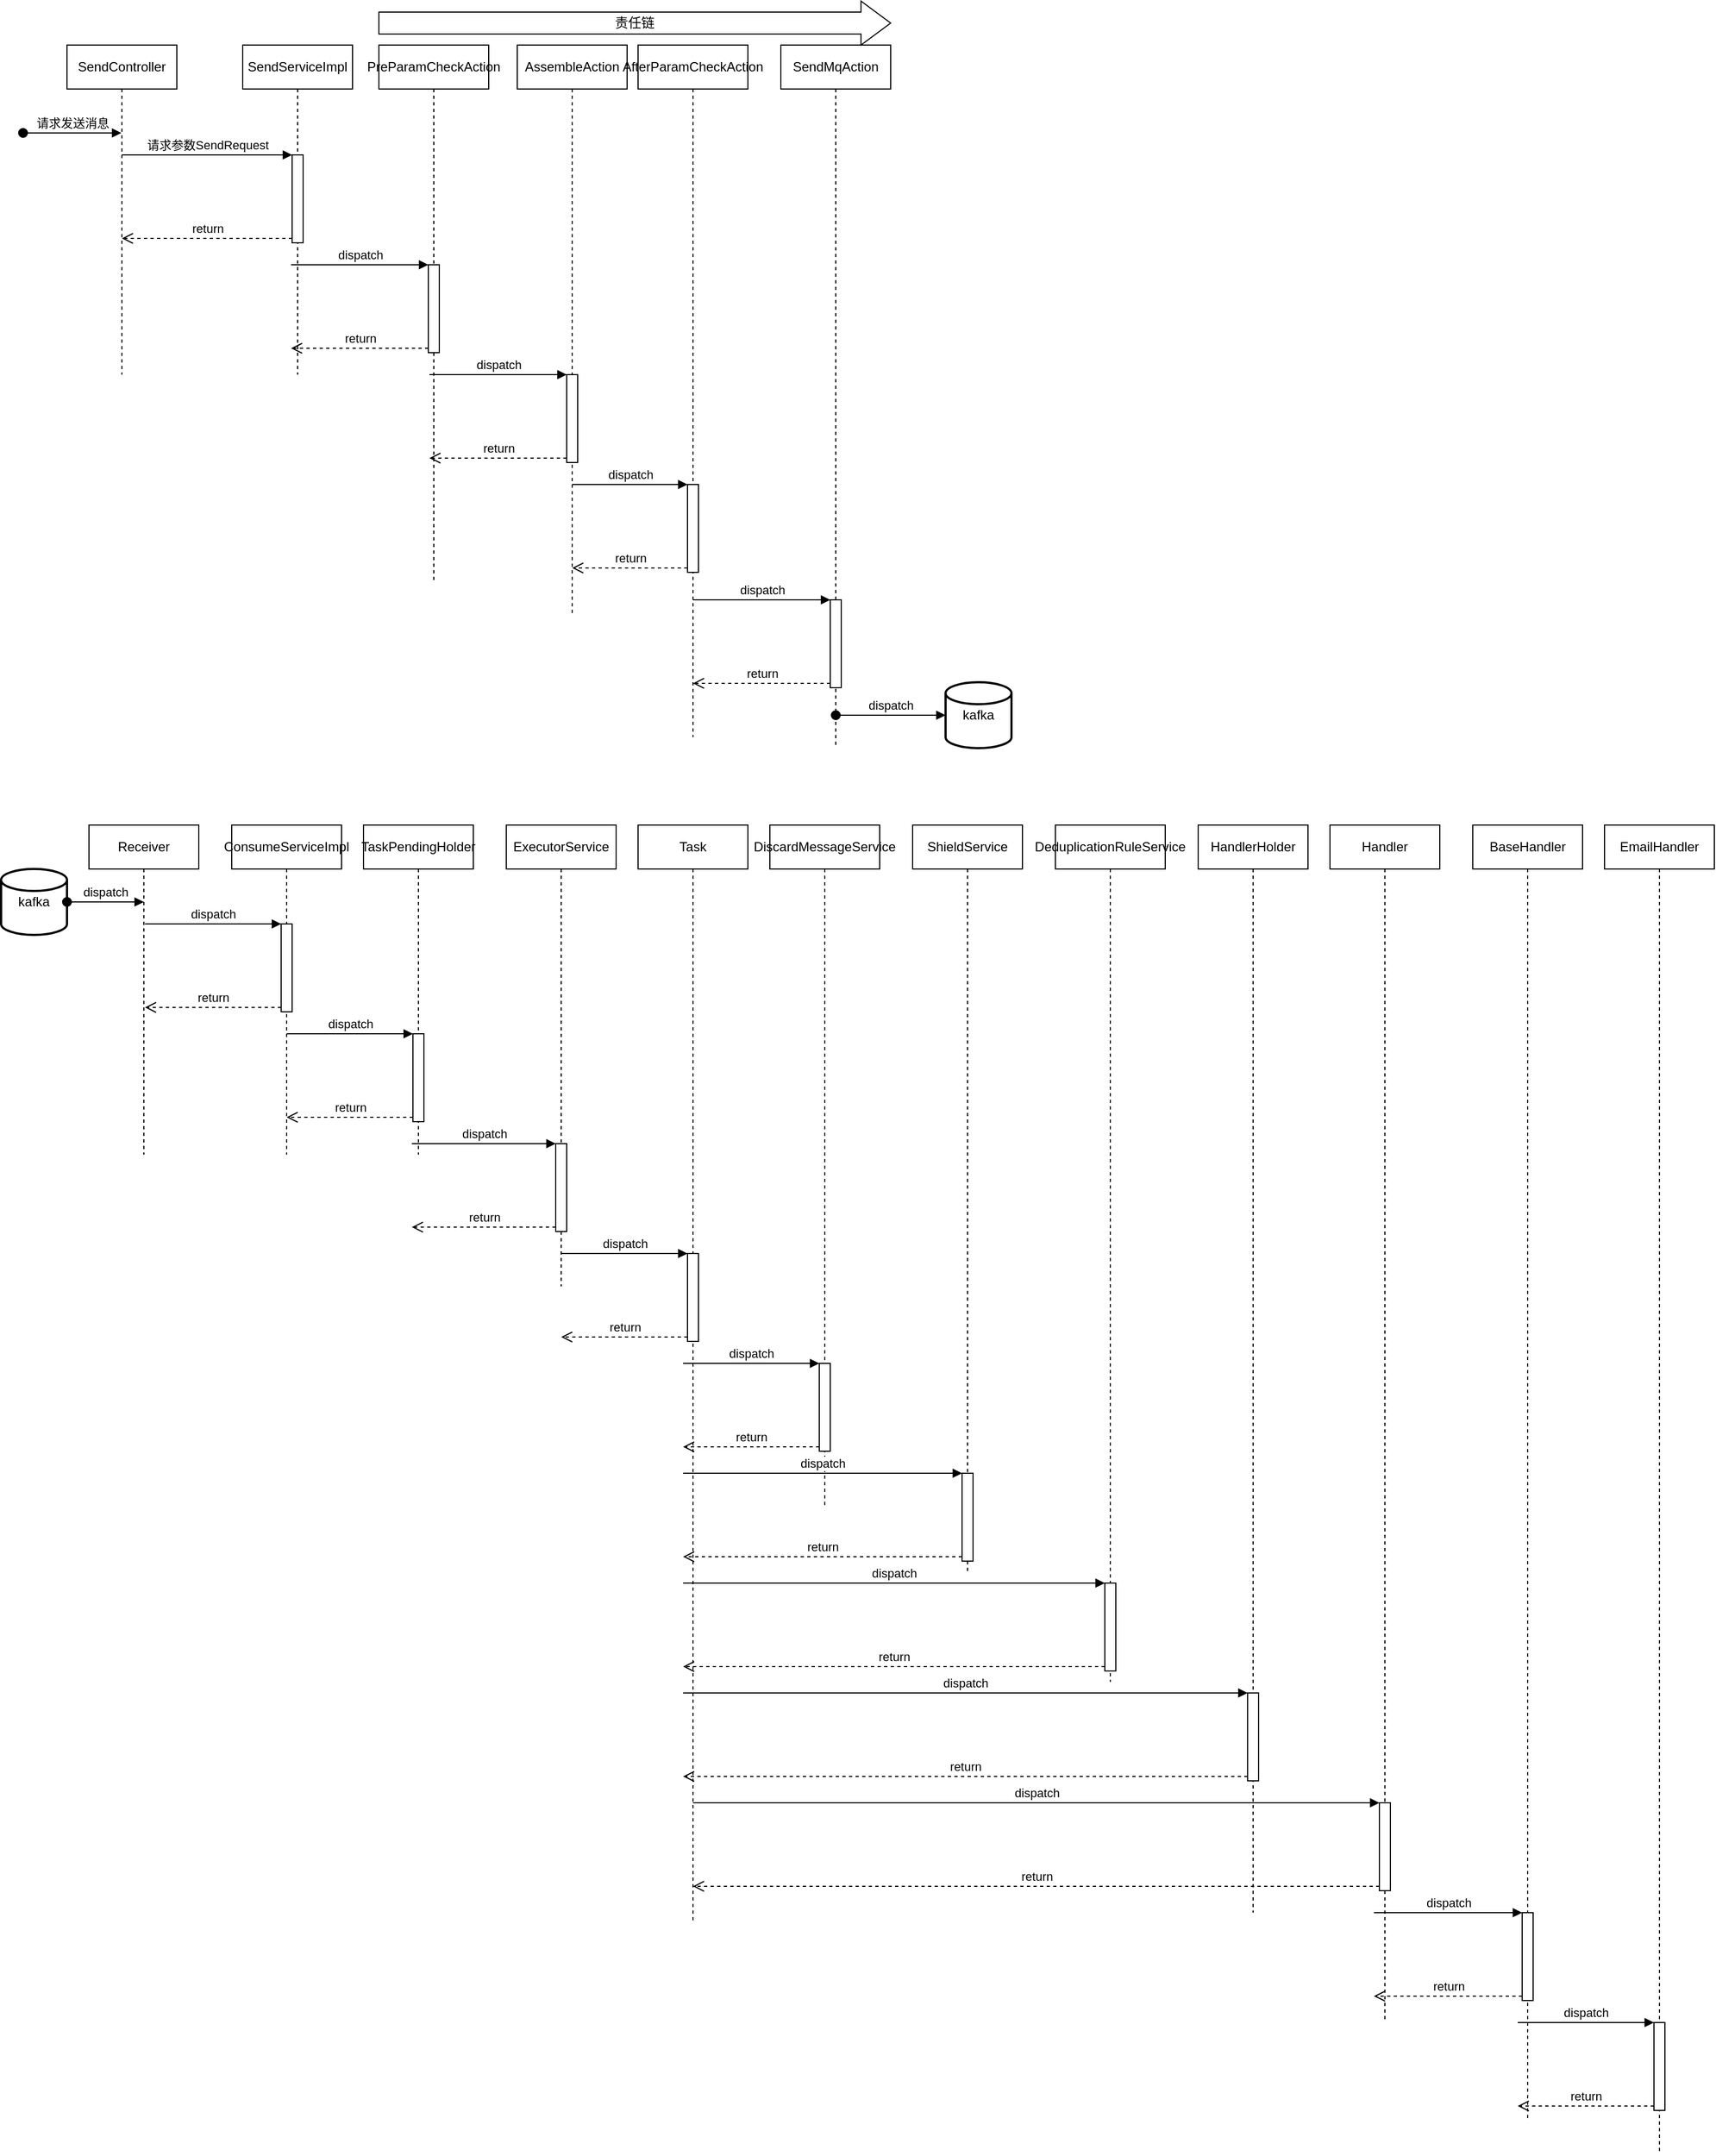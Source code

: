 <mxfile version="20.8.16" type="github">
  <diagram name="第 1 页" id="SYAUaN3-LYDcI8r6Wg_U">
    <mxGraphModel dx="2442" dy="1272" grid="1" gridSize="10" guides="1" tooltips="1" connect="1" arrows="1" fold="1" page="1" pageScale="1" pageWidth="1169" pageHeight="827" math="0" shadow="0">
      <root>
        <mxCell id="0" />
        <mxCell id="1" parent="0" />
        <mxCell id="KWfZ1lC4g2kbyamalhSo-1" value="SendController" style="shape=umlLifeline;perimeter=lifelinePerimeter;whiteSpace=wrap;html=1;container=1;collapsible=0;recursiveResize=0;outlineConnect=0;" vertex="1" parent="1">
          <mxGeometry x="80" y="40" width="100" height="300" as="geometry" />
        </mxCell>
        <mxCell id="KWfZ1lC4g2kbyamalhSo-2" value="SendServiceImpl" style="shape=umlLifeline;perimeter=lifelinePerimeter;whiteSpace=wrap;html=1;container=1;collapsible=0;recursiveResize=0;outlineConnect=0;" vertex="1" parent="1">
          <mxGeometry x="240" y="40" width="100" height="300" as="geometry" />
        </mxCell>
        <mxCell id="KWfZ1lC4g2kbyamalhSo-4" value="" style="html=1;points=[];perimeter=orthogonalPerimeter;" vertex="1" parent="KWfZ1lC4g2kbyamalhSo-2">
          <mxGeometry x="45" y="100" width="10" height="80" as="geometry" />
        </mxCell>
        <mxCell id="KWfZ1lC4g2kbyamalhSo-3" value="请求发送消息" style="html=1;verticalAlign=bottom;startArrow=oval;startFill=1;endArrow=block;startSize=8;rounded=0;" edge="1" parent="1" target="KWfZ1lC4g2kbyamalhSo-1">
          <mxGeometry width="60" relative="1" as="geometry">
            <mxPoint x="40" y="120" as="sourcePoint" />
            <mxPoint x="100" y="120" as="targetPoint" />
          </mxGeometry>
        </mxCell>
        <mxCell id="KWfZ1lC4g2kbyamalhSo-5" value="请求参数SendRequest" style="html=1;verticalAlign=bottom;endArrow=block;entryX=0;entryY=0;rounded=0;" edge="1" target="KWfZ1lC4g2kbyamalhSo-4" parent="1">
          <mxGeometry relative="1" as="geometry">
            <mxPoint x="130" y="140" as="sourcePoint" />
          </mxGeometry>
        </mxCell>
        <mxCell id="KWfZ1lC4g2kbyamalhSo-6" value="return" style="html=1;verticalAlign=bottom;endArrow=open;dashed=1;endSize=8;exitX=0;exitY=0.95;rounded=0;" edge="1" source="KWfZ1lC4g2kbyamalhSo-4" parent="1">
          <mxGeometry relative="1" as="geometry">
            <mxPoint x="130" y="216" as="targetPoint" />
          </mxGeometry>
        </mxCell>
        <mxCell id="KWfZ1lC4g2kbyamalhSo-7" value="PreParamCheckAction" style="shape=umlLifeline;perimeter=lifelinePerimeter;whiteSpace=wrap;html=1;container=1;collapsible=0;recursiveResize=0;outlineConnect=0;" vertex="1" parent="1">
          <mxGeometry x="364" y="40" width="100" height="490" as="geometry" />
        </mxCell>
        <mxCell id="KWfZ1lC4g2kbyamalhSo-8" value="" style="html=1;points=[];perimeter=orthogonalPerimeter;" vertex="1" parent="KWfZ1lC4g2kbyamalhSo-7">
          <mxGeometry x="45" y="200" width="10" height="80" as="geometry" />
        </mxCell>
        <mxCell id="KWfZ1lC4g2kbyamalhSo-9" value="dispatch" style="html=1;verticalAlign=bottom;endArrow=block;entryX=0;entryY=0;rounded=0;" edge="1" target="KWfZ1lC4g2kbyamalhSo-8" parent="1">
          <mxGeometry relative="1" as="geometry">
            <mxPoint x="284" y="240" as="sourcePoint" />
          </mxGeometry>
        </mxCell>
        <mxCell id="KWfZ1lC4g2kbyamalhSo-10" value="return" style="html=1;verticalAlign=bottom;endArrow=open;dashed=1;endSize=8;exitX=0;exitY=0.95;rounded=0;" edge="1" source="KWfZ1lC4g2kbyamalhSo-8" parent="1">
          <mxGeometry relative="1" as="geometry">
            <mxPoint x="284" y="316" as="targetPoint" />
          </mxGeometry>
        </mxCell>
        <mxCell id="KWfZ1lC4g2kbyamalhSo-11" value="AssembleAction" style="shape=umlLifeline;perimeter=lifelinePerimeter;whiteSpace=wrap;html=1;container=1;collapsible=0;recursiveResize=0;outlineConnect=0;" vertex="1" parent="1">
          <mxGeometry x="490" y="40" width="100" height="520" as="geometry" />
        </mxCell>
        <mxCell id="KWfZ1lC4g2kbyamalhSo-12" value="" style="html=1;points=[];perimeter=orthogonalPerimeter;" vertex="1" parent="1">
          <mxGeometry x="535" y="340" width="10" height="80" as="geometry" />
        </mxCell>
        <mxCell id="KWfZ1lC4g2kbyamalhSo-13" value="dispatch" style="html=1;verticalAlign=bottom;endArrow=block;entryX=0;entryY=0;rounded=0;" edge="1" target="KWfZ1lC4g2kbyamalhSo-12" parent="1">
          <mxGeometry relative="1" as="geometry">
            <mxPoint x="410" y="340" as="sourcePoint" />
          </mxGeometry>
        </mxCell>
        <mxCell id="KWfZ1lC4g2kbyamalhSo-14" value="return" style="html=1;verticalAlign=bottom;endArrow=open;dashed=1;endSize=8;exitX=0;exitY=0.95;rounded=0;" edge="1" source="KWfZ1lC4g2kbyamalhSo-12" parent="1">
          <mxGeometry relative="1" as="geometry">
            <mxPoint x="410" y="416" as="targetPoint" />
          </mxGeometry>
        </mxCell>
        <mxCell id="KWfZ1lC4g2kbyamalhSo-15" value="AfterParamCheckAction" style="shape=umlLifeline;perimeter=lifelinePerimeter;whiteSpace=wrap;html=1;container=1;collapsible=0;recursiveResize=0;outlineConnect=0;" vertex="1" parent="1">
          <mxGeometry x="600" y="40" width="100" height="630" as="geometry" />
        </mxCell>
        <mxCell id="KWfZ1lC4g2kbyamalhSo-17" value="" style="html=1;points=[];perimeter=orthogonalPerimeter;" vertex="1" parent="KWfZ1lC4g2kbyamalhSo-15">
          <mxGeometry x="45" y="400" width="10" height="80" as="geometry" />
        </mxCell>
        <mxCell id="KWfZ1lC4g2kbyamalhSo-16" value="SendMqAction" style="shape=umlLifeline;perimeter=lifelinePerimeter;whiteSpace=wrap;html=1;container=1;collapsible=0;recursiveResize=0;outlineConnect=0;" vertex="1" parent="1">
          <mxGeometry x="730" y="40" width="100" height="640" as="geometry" />
        </mxCell>
        <mxCell id="KWfZ1lC4g2kbyamalhSo-20" value="" style="html=1;points=[];perimeter=orthogonalPerimeter;" vertex="1" parent="KWfZ1lC4g2kbyamalhSo-16">
          <mxGeometry x="45" y="505" width="10" height="80" as="geometry" />
        </mxCell>
        <mxCell id="KWfZ1lC4g2kbyamalhSo-24" value="dispatch" style="html=1;verticalAlign=bottom;startArrow=oval;startFill=1;endArrow=block;startSize=8;rounded=0;" edge="1" parent="KWfZ1lC4g2kbyamalhSo-16" target="KWfZ1lC4g2kbyamalhSo-23">
          <mxGeometry width="60" relative="1" as="geometry">
            <mxPoint x="50" y="610" as="sourcePoint" />
            <mxPoint x="110" y="610" as="targetPoint" />
          </mxGeometry>
        </mxCell>
        <mxCell id="KWfZ1lC4g2kbyamalhSo-18" value="dispatch" style="html=1;verticalAlign=bottom;endArrow=block;entryX=0;entryY=0;rounded=0;" edge="1" target="KWfZ1lC4g2kbyamalhSo-17" parent="1">
          <mxGeometry relative="1" as="geometry">
            <mxPoint x="540" y="440" as="sourcePoint" />
          </mxGeometry>
        </mxCell>
        <mxCell id="KWfZ1lC4g2kbyamalhSo-19" value="return" style="html=1;verticalAlign=bottom;endArrow=open;dashed=1;endSize=8;exitX=0;exitY=0.95;rounded=0;" edge="1" source="KWfZ1lC4g2kbyamalhSo-17" parent="1">
          <mxGeometry relative="1" as="geometry">
            <mxPoint x="540" y="516" as="targetPoint" />
          </mxGeometry>
        </mxCell>
        <mxCell id="KWfZ1lC4g2kbyamalhSo-21" value="dispatch" style="html=1;verticalAlign=bottom;endArrow=block;entryX=0;entryY=0;rounded=0;" edge="1" target="KWfZ1lC4g2kbyamalhSo-20" parent="1">
          <mxGeometry relative="1" as="geometry">
            <mxPoint x="650" y="545" as="sourcePoint" />
          </mxGeometry>
        </mxCell>
        <mxCell id="KWfZ1lC4g2kbyamalhSo-22" value="return" style="html=1;verticalAlign=bottom;endArrow=open;dashed=1;endSize=8;exitX=0;exitY=0.95;rounded=0;" edge="1" source="KWfZ1lC4g2kbyamalhSo-20" parent="1">
          <mxGeometry relative="1" as="geometry">
            <mxPoint x="650" y="621" as="targetPoint" />
          </mxGeometry>
        </mxCell>
        <mxCell id="KWfZ1lC4g2kbyamalhSo-23" value="kafka" style="strokeWidth=2;html=1;shape=mxgraph.flowchart.database;whiteSpace=wrap;" vertex="1" parent="1">
          <mxGeometry x="880" y="620" width="60" height="60" as="geometry" />
        </mxCell>
        <mxCell id="KWfZ1lC4g2kbyamalhSo-25" value="责任链" style="shape=singleArrow;whiteSpace=wrap;html=1;arrowWidth=0.5;arrowSize=0.058;" vertex="1" parent="1">
          <mxGeometry x="364" width="466" height="40" as="geometry" />
        </mxCell>
        <mxCell id="KWfZ1lC4g2kbyamalhSo-27" value="kafka" style="strokeWidth=2;html=1;shape=mxgraph.flowchart.database;whiteSpace=wrap;" vertex="1" parent="1">
          <mxGeometry x="20" y="790" width="60" height="60" as="geometry" />
        </mxCell>
        <mxCell id="KWfZ1lC4g2kbyamalhSo-28" value="Receiver" style="shape=umlLifeline;perimeter=lifelinePerimeter;whiteSpace=wrap;html=1;container=1;collapsible=0;recursiveResize=0;outlineConnect=0;" vertex="1" parent="1">
          <mxGeometry x="100" y="750" width="100" height="300" as="geometry" />
        </mxCell>
        <mxCell id="KWfZ1lC4g2kbyamalhSo-31" value="ConsumeServiceImpl" style="shape=umlLifeline;perimeter=lifelinePerimeter;whiteSpace=wrap;html=1;container=1;collapsible=0;recursiveResize=0;outlineConnect=0;" vertex="1" parent="1">
          <mxGeometry x="230" y="750" width="100" height="300" as="geometry" />
        </mxCell>
        <mxCell id="KWfZ1lC4g2kbyamalhSo-32" value="" style="html=1;points=[];perimeter=orthogonalPerimeter;" vertex="1" parent="KWfZ1lC4g2kbyamalhSo-31">
          <mxGeometry x="45" y="90" width="10" height="80" as="geometry" />
        </mxCell>
        <mxCell id="KWfZ1lC4g2kbyamalhSo-33" value="dispatch" style="html=1;verticalAlign=bottom;endArrow=block;entryX=0;entryY=0;rounded=0;" edge="1" target="KWfZ1lC4g2kbyamalhSo-32" parent="1">
          <mxGeometry relative="1" as="geometry">
            <mxPoint x="151" y="840" as="sourcePoint" />
          </mxGeometry>
        </mxCell>
        <mxCell id="KWfZ1lC4g2kbyamalhSo-34" value="return" style="html=1;verticalAlign=bottom;endArrow=open;dashed=1;endSize=8;exitX=0;exitY=0.95;rounded=0;" edge="1" source="KWfZ1lC4g2kbyamalhSo-32" parent="1">
          <mxGeometry relative="1" as="geometry">
            <mxPoint x="151" y="916" as="targetPoint" />
          </mxGeometry>
        </mxCell>
        <mxCell id="KWfZ1lC4g2kbyamalhSo-36" value="dispatch" style="html=1;verticalAlign=bottom;startArrow=oval;startFill=1;endArrow=block;startSize=8;rounded=0;" edge="1" parent="1">
          <mxGeometry width="60" relative="1" as="geometry">
            <mxPoint x="80" y="820" as="sourcePoint" />
            <mxPoint x="150" y="820" as="targetPoint" />
          </mxGeometry>
        </mxCell>
        <mxCell id="KWfZ1lC4g2kbyamalhSo-38" value="TaskPendingHolder" style="shape=umlLifeline;perimeter=lifelinePerimeter;whiteSpace=wrap;html=1;container=1;collapsible=0;recursiveResize=0;outlineConnect=0;" vertex="1" parent="1">
          <mxGeometry x="350" y="750" width="100" height="300" as="geometry" />
        </mxCell>
        <mxCell id="KWfZ1lC4g2kbyamalhSo-39" value="" style="html=1;points=[];perimeter=orthogonalPerimeter;" vertex="1" parent="KWfZ1lC4g2kbyamalhSo-38">
          <mxGeometry x="45" y="190" width="10" height="80" as="geometry" />
        </mxCell>
        <mxCell id="KWfZ1lC4g2kbyamalhSo-40" value="dispatch" style="html=1;verticalAlign=bottom;endArrow=block;entryX=0;entryY=0;rounded=0;" edge="1" target="KWfZ1lC4g2kbyamalhSo-39" parent="KWfZ1lC4g2kbyamalhSo-38">
          <mxGeometry relative="1" as="geometry">
            <mxPoint x="-70" y="190" as="sourcePoint" />
          </mxGeometry>
        </mxCell>
        <mxCell id="KWfZ1lC4g2kbyamalhSo-41" value="return" style="html=1;verticalAlign=bottom;endArrow=open;dashed=1;endSize=8;exitX=0;exitY=0.95;rounded=0;" edge="1" source="KWfZ1lC4g2kbyamalhSo-39" parent="KWfZ1lC4g2kbyamalhSo-38">
          <mxGeometry relative="1" as="geometry">
            <mxPoint x="-70" y="266" as="targetPoint" />
          </mxGeometry>
        </mxCell>
        <mxCell id="KWfZ1lC4g2kbyamalhSo-42" value="ExecutorService" style="shape=umlLifeline;perimeter=lifelinePerimeter;whiteSpace=wrap;html=1;container=1;collapsible=0;recursiveResize=0;outlineConnect=0;" vertex="1" parent="1">
          <mxGeometry x="480" y="750" width="100" height="420" as="geometry" />
        </mxCell>
        <mxCell id="KWfZ1lC4g2kbyamalhSo-43" value="" style="html=1;points=[];perimeter=orthogonalPerimeter;" vertex="1" parent="KWfZ1lC4g2kbyamalhSo-42">
          <mxGeometry x="45" y="290" width="10" height="80" as="geometry" />
        </mxCell>
        <mxCell id="KWfZ1lC4g2kbyamalhSo-44" value="dispatch" style="html=1;verticalAlign=bottom;endArrow=block;entryX=0;entryY=0;rounded=0;" edge="1" target="KWfZ1lC4g2kbyamalhSo-43" parent="1">
          <mxGeometry relative="1" as="geometry">
            <mxPoint x="394" y="1040" as="sourcePoint" />
          </mxGeometry>
        </mxCell>
        <mxCell id="KWfZ1lC4g2kbyamalhSo-45" value="return" style="html=1;verticalAlign=bottom;endArrow=open;dashed=1;endSize=8;exitX=0;exitY=0.95;rounded=0;" edge="1" source="KWfZ1lC4g2kbyamalhSo-43" parent="1">
          <mxGeometry relative="1" as="geometry">
            <mxPoint x="394" y="1116" as="targetPoint" />
          </mxGeometry>
        </mxCell>
        <mxCell id="KWfZ1lC4g2kbyamalhSo-46" value="Task" style="shape=umlLifeline;perimeter=lifelinePerimeter;whiteSpace=wrap;html=1;container=1;collapsible=0;recursiveResize=0;outlineConnect=0;" vertex="1" parent="1">
          <mxGeometry x="600" y="750" width="100" height="1000" as="geometry" />
        </mxCell>
        <mxCell id="KWfZ1lC4g2kbyamalhSo-47" value="" style="html=1;points=[];perimeter=orthogonalPerimeter;" vertex="1" parent="KWfZ1lC4g2kbyamalhSo-46">
          <mxGeometry x="45" y="390" width="10" height="80" as="geometry" />
        </mxCell>
        <mxCell id="KWfZ1lC4g2kbyamalhSo-48" value="dispatch" style="html=1;verticalAlign=bottom;endArrow=block;entryX=0;entryY=0;rounded=0;" edge="1" target="KWfZ1lC4g2kbyamalhSo-47" parent="KWfZ1lC4g2kbyamalhSo-46">
          <mxGeometry relative="1" as="geometry">
            <mxPoint x="-70" y="390" as="sourcePoint" />
          </mxGeometry>
        </mxCell>
        <mxCell id="KWfZ1lC4g2kbyamalhSo-49" value="return" style="html=1;verticalAlign=bottom;endArrow=open;dashed=1;endSize=8;exitX=0;exitY=0.95;rounded=0;" edge="1" source="KWfZ1lC4g2kbyamalhSo-47" parent="KWfZ1lC4g2kbyamalhSo-46">
          <mxGeometry relative="1" as="geometry">
            <mxPoint x="-70" y="466" as="targetPoint" />
          </mxGeometry>
        </mxCell>
        <mxCell id="KWfZ1lC4g2kbyamalhSo-50" value="DiscardMessageService" style="shape=umlLifeline;perimeter=lifelinePerimeter;whiteSpace=wrap;html=1;container=1;collapsible=0;recursiveResize=0;outlineConnect=0;" vertex="1" parent="1">
          <mxGeometry x="720" y="750" width="100" height="620" as="geometry" />
        </mxCell>
        <mxCell id="KWfZ1lC4g2kbyamalhSo-51" value="" style="html=1;points=[];perimeter=orthogonalPerimeter;" vertex="1" parent="KWfZ1lC4g2kbyamalhSo-50">
          <mxGeometry x="45" y="490" width="10" height="80" as="geometry" />
        </mxCell>
        <mxCell id="KWfZ1lC4g2kbyamalhSo-52" value="dispatch" style="html=1;verticalAlign=bottom;endArrow=block;entryX=0;entryY=0;rounded=0;" edge="1" target="KWfZ1lC4g2kbyamalhSo-51" parent="1">
          <mxGeometry relative="1" as="geometry">
            <mxPoint x="641" y="1240" as="sourcePoint" />
          </mxGeometry>
        </mxCell>
        <mxCell id="KWfZ1lC4g2kbyamalhSo-53" value="return" style="html=1;verticalAlign=bottom;endArrow=open;dashed=1;endSize=8;exitX=0;exitY=0.95;rounded=0;" edge="1" source="KWfZ1lC4g2kbyamalhSo-51" parent="1">
          <mxGeometry relative="1" as="geometry">
            <mxPoint x="641" y="1316" as="targetPoint" />
          </mxGeometry>
        </mxCell>
        <mxCell id="KWfZ1lC4g2kbyamalhSo-54" value="ShieldService" style="shape=umlLifeline;perimeter=lifelinePerimeter;whiteSpace=wrap;html=1;container=1;collapsible=0;recursiveResize=0;outlineConnect=0;" vertex="1" parent="1">
          <mxGeometry x="850" y="750" width="100" height="680" as="geometry" />
        </mxCell>
        <mxCell id="KWfZ1lC4g2kbyamalhSo-59" value="" style="html=1;points=[];perimeter=orthogonalPerimeter;" vertex="1" parent="KWfZ1lC4g2kbyamalhSo-54">
          <mxGeometry x="45" y="590" width="10" height="80" as="geometry" />
        </mxCell>
        <mxCell id="KWfZ1lC4g2kbyamalhSo-55" value="DeduplicationRuleService" style="shape=umlLifeline;perimeter=lifelinePerimeter;whiteSpace=wrap;html=1;container=1;collapsible=0;recursiveResize=0;outlineConnect=0;" vertex="1" parent="1">
          <mxGeometry x="980" y="750" width="100" height="780" as="geometry" />
        </mxCell>
        <mxCell id="KWfZ1lC4g2kbyamalhSo-62" value="" style="html=1;points=[];perimeter=orthogonalPerimeter;" vertex="1" parent="KWfZ1lC4g2kbyamalhSo-55">
          <mxGeometry x="45" y="690" width="10" height="80" as="geometry" />
        </mxCell>
        <mxCell id="KWfZ1lC4g2kbyamalhSo-60" value="dispatch" style="html=1;verticalAlign=bottom;endArrow=block;entryX=0;entryY=0;rounded=0;" edge="1" target="KWfZ1lC4g2kbyamalhSo-59" parent="1">
          <mxGeometry relative="1" as="geometry">
            <mxPoint x="641" y="1340" as="sourcePoint" />
          </mxGeometry>
        </mxCell>
        <mxCell id="KWfZ1lC4g2kbyamalhSo-61" value="return" style="html=1;verticalAlign=bottom;endArrow=open;dashed=1;endSize=8;exitX=0;exitY=0.95;rounded=0;" edge="1" source="KWfZ1lC4g2kbyamalhSo-59" parent="1">
          <mxGeometry relative="1" as="geometry">
            <mxPoint x="641" y="1416" as="targetPoint" />
          </mxGeometry>
        </mxCell>
        <mxCell id="KWfZ1lC4g2kbyamalhSo-63" value="dispatch" style="html=1;verticalAlign=bottom;endArrow=block;entryX=0;entryY=0;rounded=0;" edge="1" target="KWfZ1lC4g2kbyamalhSo-62" parent="1">
          <mxGeometry relative="1" as="geometry">
            <mxPoint x="641" y="1440" as="sourcePoint" />
          </mxGeometry>
        </mxCell>
        <mxCell id="KWfZ1lC4g2kbyamalhSo-64" value="return" style="html=1;verticalAlign=bottom;endArrow=open;dashed=1;endSize=8;exitX=0;exitY=0.95;rounded=0;" edge="1" source="KWfZ1lC4g2kbyamalhSo-62" parent="1">
          <mxGeometry relative="1" as="geometry">
            <mxPoint x="641" y="1516" as="targetPoint" />
          </mxGeometry>
        </mxCell>
        <mxCell id="KWfZ1lC4g2kbyamalhSo-65" value="HandlerHolder" style="shape=umlLifeline;perimeter=lifelinePerimeter;whiteSpace=wrap;html=1;container=1;collapsible=0;recursiveResize=0;outlineConnect=0;" vertex="1" parent="1">
          <mxGeometry x="1110" y="750" width="100" height="990" as="geometry" />
        </mxCell>
        <mxCell id="KWfZ1lC4g2kbyamalhSo-66" value="" style="html=1;points=[];perimeter=orthogonalPerimeter;" vertex="1" parent="KWfZ1lC4g2kbyamalhSo-65">
          <mxGeometry x="45" y="790" width="10" height="80" as="geometry" />
        </mxCell>
        <mxCell id="KWfZ1lC4g2kbyamalhSo-67" value="dispatch" style="html=1;verticalAlign=bottom;endArrow=block;entryX=0;entryY=0;rounded=0;" edge="1" target="KWfZ1lC4g2kbyamalhSo-66" parent="1">
          <mxGeometry relative="1" as="geometry">
            <mxPoint x="641" y="1540" as="sourcePoint" />
          </mxGeometry>
        </mxCell>
        <mxCell id="KWfZ1lC4g2kbyamalhSo-68" value="return" style="html=1;verticalAlign=bottom;endArrow=open;dashed=1;endSize=8;exitX=0;exitY=0.95;rounded=0;" edge="1" source="KWfZ1lC4g2kbyamalhSo-66" parent="1">
          <mxGeometry relative="1" as="geometry">
            <mxPoint x="641" y="1616" as="targetPoint" />
          </mxGeometry>
        </mxCell>
        <mxCell id="KWfZ1lC4g2kbyamalhSo-69" value="Handler" style="shape=umlLifeline;perimeter=lifelinePerimeter;whiteSpace=wrap;html=1;container=1;collapsible=0;recursiveResize=0;outlineConnect=0;" vertex="1" parent="1">
          <mxGeometry x="1230" y="750" width="100" height="1090" as="geometry" />
        </mxCell>
        <mxCell id="KWfZ1lC4g2kbyamalhSo-70" value="" style="html=1;points=[];perimeter=orthogonalPerimeter;" vertex="1" parent="KWfZ1lC4g2kbyamalhSo-69">
          <mxGeometry x="45" y="890" width="10" height="80" as="geometry" />
        </mxCell>
        <mxCell id="KWfZ1lC4g2kbyamalhSo-73" value="BaseHandler" style="shape=umlLifeline;perimeter=lifelinePerimeter;whiteSpace=wrap;html=1;container=1;collapsible=0;recursiveResize=0;outlineConnect=0;" vertex="1" parent="1">
          <mxGeometry x="1360" y="750" width="100" height="1180" as="geometry" />
        </mxCell>
        <mxCell id="KWfZ1lC4g2kbyamalhSo-74" value="" style="html=1;points=[];perimeter=orthogonalPerimeter;" vertex="1" parent="KWfZ1lC4g2kbyamalhSo-73">
          <mxGeometry x="45" y="990" width="10" height="80" as="geometry" />
        </mxCell>
        <mxCell id="KWfZ1lC4g2kbyamalhSo-75" value="dispatch" style="html=1;verticalAlign=bottom;endArrow=block;entryX=0;entryY=0;rounded=0;" edge="1" target="KWfZ1lC4g2kbyamalhSo-74" parent="1">
          <mxGeometry relative="1" as="geometry">
            <mxPoint x="1270" y="1740" as="sourcePoint" />
          </mxGeometry>
        </mxCell>
        <mxCell id="KWfZ1lC4g2kbyamalhSo-76" value="return" style="html=1;verticalAlign=bottom;endArrow=open;dashed=1;endSize=8;exitX=0;exitY=0.95;rounded=0;" edge="1" source="KWfZ1lC4g2kbyamalhSo-74" parent="1">
          <mxGeometry relative="1" as="geometry">
            <mxPoint x="1270" y="1816" as="targetPoint" />
          </mxGeometry>
        </mxCell>
        <mxCell id="KWfZ1lC4g2kbyamalhSo-77" value="EmailHandler" style="shape=umlLifeline;perimeter=lifelinePerimeter;whiteSpace=wrap;html=1;container=1;collapsible=0;recursiveResize=0;outlineConnect=0;" vertex="1" parent="1">
          <mxGeometry x="1480" y="750" width="100" height="1210" as="geometry" />
        </mxCell>
        <mxCell id="KWfZ1lC4g2kbyamalhSo-78" value="" style="html=1;points=[];perimeter=orthogonalPerimeter;" vertex="1" parent="KWfZ1lC4g2kbyamalhSo-77">
          <mxGeometry x="45" y="1090" width="10" height="80" as="geometry" />
        </mxCell>
        <mxCell id="KWfZ1lC4g2kbyamalhSo-79" value="dispatch" style="html=1;verticalAlign=bottom;endArrow=block;entryX=0;entryY=0;rounded=0;" edge="1" target="KWfZ1lC4g2kbyamalhSo-78" parent="1">
          <mxGeometry relative="1" as="geometry">
            <mxPoint x="1401" y="1840" as="sourcePoint" />
          </mxGeometry>
        </mxCell>
        <mxCell id="KWfZ1lC4g2kbyamalhSo-80" value="return" style="html=1;verticalAlign=bottom;endArrow=open;dashed=1;endSize=8;exitX=0;exitY=0.95;rounded=0;" edge="1" source="KWfZ1lC4g2kbyamalhSo-78" parent="1">
          <mxGeometry relative="1" as="geometry">
            <mxPoint x="1401" y="1916" as="targetPoint" />
          </mxGeometry>
        </mxCell>
        <mxCell id="KWfZ1lC4g2kbyamalhSo-71" value="dispatch" style="html=1;verticalAlign=bottom;endArrow=block;entryX=0;entryY=0;rounded=0;" edge="1" target="KWfZ1lC4g2kbyamalhSo-70" parent="1">
          <mxGeometry relative="1" as="geometry">
            <mxPoint x="650" y="1640" as="sourcePoint" />
          </mxGeometry>
        </mxCell>
        <mxCell id="KWfZ1lC4g2kbyamalhSo-72" value="return" style="html=1;verticalAlign=bottom;endArrow=open;dashed=1;endSize=8;exitX=0;exitY=0.95;rounded=0;" edge="1" source="KWfZ1lC4g2kbyamalhSo-70" parent="1">
          <mxGeometry relative="1" as="geometry">
            <mxPoint x="650" y="1716" as="targetPoint" />
          </mxGeometry>
        </mxCell>
      </root>
    </mxGraphModel>
  </diagram>
</mxfile>
